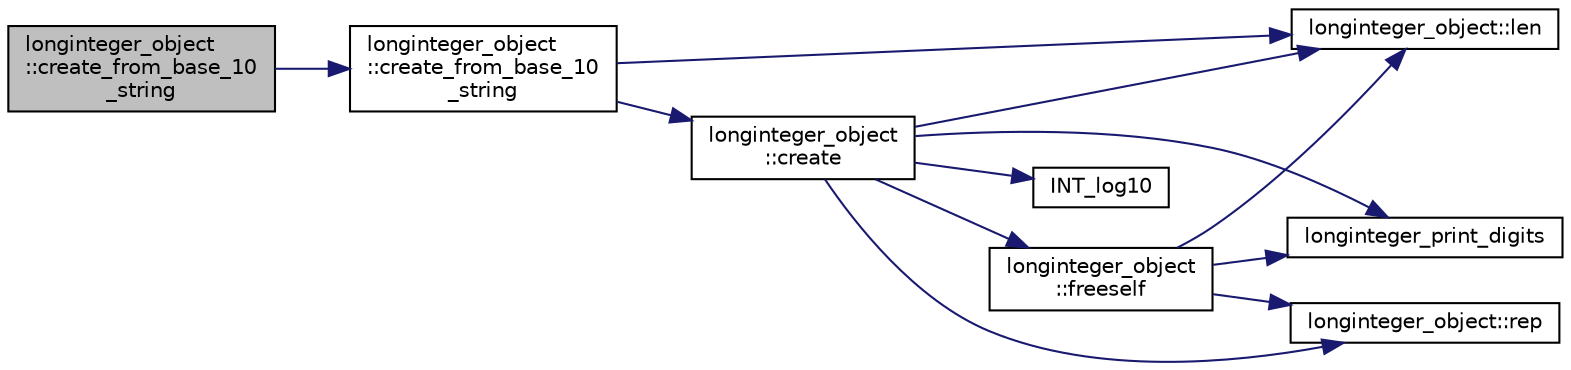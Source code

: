 digraph "longinteger_object::create_from_base_10_string"
{
  edge [fontname="Helvetica",fontsize="10",labelfontname="Helvetica",labelfontsize="10"];
  node [fontname="Helvetica",fontsize="10",shape=record];
  rankdir="LR";
  Node1182 [label="longinteger_object\l::create_from_base_10\l_string",height=0.2,width=0.4,color="black", fillcolor="grey75", style="filled", fontcolor="black"];
  Node1182 -> Node1183 [color="midnightblue",fontsize="10",style="solid",fontname="Helvetica"];
  Node1183 [label="longinteger_object\l::create_from_base_10\l_string",height=0.2,width=0.4,color="black", fillcolor="white", style="filled",URL="$dd/d7e/classlonginteger__object.html#a150fd7670370aa1e497d07a9b5038d09"];
  Node1183 -> Node1184 [color="midnightblue",fontsize="10",style="solid",fontname="Helvetica"];
  Node1184 [label="longinteger_object::len",height=0.2,width=0.4,color="black", fillcolor="white", style="filled",URL="$dd/d7e/classlonginteger__object.html#a0bfeae35be8a6fd44ed7f76413596ab1"];
  Node1183 -> Node1185 [color="midnightblue",fontsize="10",style="solid",fontname="Helvetica"];
  Node1185 [label="longinteger_object\l::create",height=0.2,width=0.4,color="black", fillcolor="white", style="filled",URL="$dd/d7e/classlonginteger__object.html#a95d2eebc60849c3963a49298b1f498c2"];
  Node1185 -> Node1186 [color="midnightblue",fontsize="10",style="solid",fontname="Helvetica"];
  Node1186 [label="longinteger_object\l::freeself",height=0.2,width=0.4,color="black", fillcolor="white", style="filled",URL="$dd/d7e/classlonginteger__object.html#a06450f8c4795d81da6d680830ef958a1"];
  Node1186 -> Node1187 [color="midnightblue",fontsize="10",style="solid",fontname="Helvetica"];
  Node1187 [label="longinteger_print_digits",height=0.2,width=0.4,color="black", fillcolor="white", style="filled",URL="$de/dc5/algebra__and__number__theory_8h.html#ac2bac7b12f5b6440b8dad275cd7a157d"];
  Node1186 -> Node1188 [color="midnightblue",fontsize="10",style="solid",fontname="Helvetica"];
  Node1188 [label="longinteger_object::rep",height=0.2,width=0.4,color="black", fillcolor="white", style="filled",URL="$dd/d7e/classlonginteger__object.html#a3ecaf12738cc721d281c416503f241e2"];
  Node1186 -> Node1184 [color="midnightblue",fontsize="10",style="solid",fontname="Helvetica"];
  Node1185 -> Node1189 [color="midnightblue",fontsize="10",style="solid",fontname="Helvetica"];
  Node1189 [label="INT_log10",height=0.2,width=0.4,color="black", fillcolor="white", style="filled",URL="$de/dc5/algebra__and__number__theory_8h.html#a98bc0a6c562370a355165d2538dac250"];
  Node1185 -> Node1187 [color="midnightblue",fontsize="10",style="solid",fontname="Helvetica"];
  Node1185 -> Node1188 [color="midnightblue",fontsize="10",style="solid",fontname="Helvetica"];
  Node1185 -> Node1184 [color="midnightblue",fontsize="10",style="solid",fontname="Helvetica"];
}
